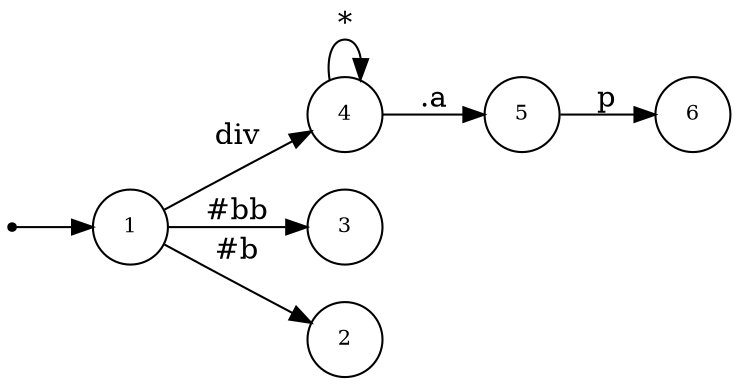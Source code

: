 digraph NFA {
  rankdir=LR;
  node [shape=circle, fontsize=10];
  __start [shape=point, label=""];
  __start -> 1;
  6 [label="6"];
  1 [label="1"];
  4 [label="4"];
  3 [label="3"];
  5 [label="5"];
  2 [label="2"];
  { node [shape=doublecircle]; 2 3 6 }
  1 -> 2 [label="#b"];
  1 -> 3 [label="#bb"];
  1 -> 4 [label="div"];
  4 -> 4 [label="*"];
  4 -> 5 [label=".a"];
  5 -> 6 [label="p"];
}
